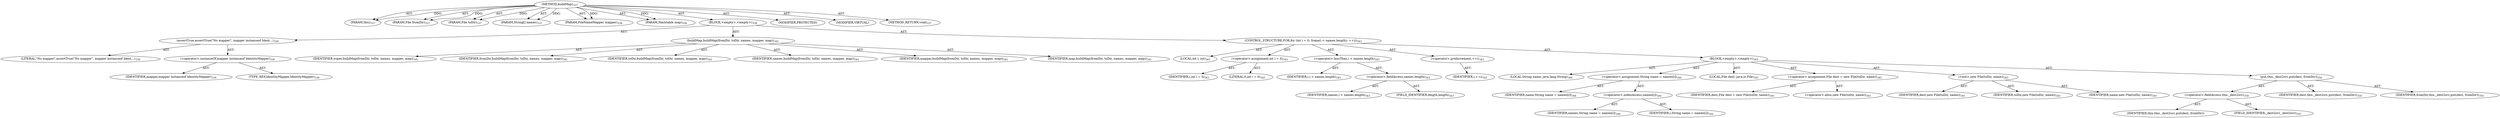digraph "buildMap" {  
"111669149709" [label = <(METHOD,buildMap)<SUB>337</SUB>> ]
"115964117020" [label = <(PARAM,this)<SUB>337</SUB>> ]
"115964117021" [label = <(PARAM,File fromDir)<SUB>337</SUB>> ]
"115964117022" [label = <(PARAM,File toDir)<SUB>337</SUB>> ]
"115964117023" [label = <(PARAM,String[] names)<SUB>337</SUB>> ]
"115964117024" [label = <(PARAM,FileNameMapper mapper)<SUB>338</SUB>> ]
"115964117025" [label = <(PARAM,Hashtable map)<SUB>338</SUB>> ]
"25769803805" [label = <(BLOCK,&lt;empty&gt;,&lt;empty&gt;)<SUB>338</SUB>> ]
"30064771239" [label = <(assertTrue,assertTrue(&quot;No mapper&quot;, mapper instanceof Ident...)<SUB>339</SUB>> ]
"90194313273" [label = <(LITERAL,&quot;No mapper&quot;,assertTrue(&quot;No mapper&quot;, mapper instanceof Ident...)<SUB>339</SUB>> ]
"30064771240" [label = <(&lt;operator&gt;.instanceOf,mapper instanceof IdentityMapper)<SUB>339</SUB>> ]
"68719476881" [label = <(IDENTIFIER,mapper,mapper instanceof IdentityMapper)<SUB>339</SUB>> ]
"180388626432" [label = <(TYPE_REF,IdentityMapper,IdentityMapper)<SUB>339</SUB>> ]
"30064771241" [label = <(buildMap,buildMap(fromDir, toDir, names, mapper, map))<SUB>341</SUB>> ]
"68719476882" [label = <(IDENTIFIER,super,buildMap(fromDir, toDir, names, mapper, map))<SUB>341</SUB>> ]
"68719476883" [label = <(IDENTIFIER,fromDir,buildMap(fromDir, toDir, names, mapper, map))<SUB>341</SUB>> ]
"68719476884" [label = <(IDENTIFIER,toDir,buildMap(fromDir, toDir, names, mapper, map))<SUB>341</SUB>> ]
"68719476885" [label = <(IDENTIFIER,names,buildMap(fromDir, toDir, names, mapper, map))<SUB>341</SUB>> ]
"68719476886" [label = <(IDENTIFIER,mapper,buildMap(fromDir, toDir, names, mapper, map))<SUB>341</SUB>> ]
"68719476887" [label = <(IDENTIFIER,map,buildMap(fromDir, toDir, names, mapper, map))<SUB>341</SUB>> ]
"47244640272" [label = <(CONTROL_STRUCTURE,FOR,for (int i = 0; Some(i &lt; names.length); ++i))<SUB>343</SUB>> ]
"94489280527" [label = <(LOCAL,int i: int)<SUB>343</SUB>> ]
"30064771242" [label = <(&lt;operator&gt;.assignment,int i = 0)<SUB>343</SUB>> ]
"68719476888" [label = <(IDENTIFIER,i,int i = 0)<SUB>343</SUB>> ]
"90194313274" [label = <(LITERAL,0,int i = 0)<SUB>343</SUB>> ]
"30064771243" [label = <(&lt;operator&gt;.lessThan,i &lt; names.length)<SUB>343</SUB>> ]
"68719476889" [label = <(IDENTIFIER,i,i &lt; names.length)<SUB>343</SUB>> ]
"30064771244" [label = <(&lt;operator&gt;.fieldAccess,names.length)<SUB>343</SUB>> ]
"68719476890" [label = <(IDENTIFIER,names,i &lt; names.length)<SUB>343</SUB>> ]
"55834574882" [label = <(FIELD_IDENTIFIER,length,length)<SUB>343</SUB>> ]
"30064771245" [label = <(&lt;operator&gt;.preIncrement,++i)<SUB>343</SUB>> ]
"68719476891" [label = <(IDENTIFIER,i,++i)<SUB>343</SUB>> ]
"25769803806" [label = <(BLOCK,&lt;empty&gt;,&lt;empty&gt;)<SUB>343</SUB>> ]
"94489280528" [label = <(LOCAL,String name: java.lang.String)<SUB>344</SUB>> ]
"30064771246" [label = <(&lt;operator&gt;.assignment,String name = names[i])<SUB>344</SUB>> ]
"68719476892" [label = <(IDENTIFIER,name,String name = names[i])<SUB>344</SUB>> ]
"30064771247" [label = <(&lt;operator&gt;.indexAccess,names[i])<SUB>344</SUB>> ]
"68719476893" [label = <(IDENTIFIER,names,String name = names[i])<SUB>344</SUB>> ]
"68719476894" [label = <(IDENTIFIER,i,String name = names[i])<SUB>344</SUB>> ]
"94489280529" [label = <(LOCAL,File dest: java.io.File)<SUB>345</SUB>> ]
"30064771248" [label = <(&lt;operator&gt;.assignment,File dest = new File(toDir, name))<SUB>345</SUB>> ]
"68719476895" [label = <(IDENTIFIER,dest,File dest = new File(toDir, name))<SUB>345</SUB>> ]
"30064771249" [label = <(&lt;operator&gt;.alloc,new File(toDir, name))<SUB>345</SUB>> ]
"30064771250" [label = <(&lt;init&gt;,new File(toDir, name))<SUB>345</SUB>> ]
"68719476896" [label = <(IDENTIFIER,dest,new File(toDir, name))<SUB>345</SUB>> ]
"68719476897" [label = <(IDENTIFIER,toDir,new File(toDir, name))<SUB>345</SUB>> ]
"68719476898" [label = <(IDENTIFIER,name,new File(toDir, name))<SUB>345</SUB>> ]
"30064771251" [label = <(put,this._dest2src.put(dest, fromDir))<SUB>350</SUB>> ]
"30064771252" [label = <(&lt;operator&gt;.fieldAccess,this._dest2src)<SUB>350</SUB>> ]
"68719476899" [label = <(IDENTIFIER,this,this._dest2src.put(dest, fromDir))> ]
"55834574883" [label = <(FIELD_IDENTIFIER,_dest2src,_dest2src)<SUB>350</SUB>> ]
"68719476900" [label = <(IDENTIFIER,dest,this._dest2src.put(dest, fromDir))<SUB>350</SUB>> ]
"68719476901" [label = <(IDENTIFIER,fromDir,this._dest2src.put(dest, fromDir))<SUB>350</SUB>> ]
"133143986204" [label = <(MODIFIER,PROTECTED)> ]
"133143986205" [label = <(MODIFIER,VIRTUAL)> ]
"128849018893" [label = <(METHOD_RETURN,void)<SUB>337</SUB>> ]
  "111669149709" -> "115964117020"  [ label = "AST: "] 
  "111669149709" -> "115964117021"  [ label = "AST: "] 
  "111669149709" -> "115964117022"  [ label = "AST: "] 
  "111669149709" -> "115964117023"  [ label = "AST: "] 
  "111669149709" -> "115964117024"  [ label = "AST: "] 
  "111669149709" -> "115964117025"  [ label = "AST: "] 
  "111669149709" -> "25769803805"  [ label = "AST: "] 
  "111669149709" -> "133143986204"  [ label = "AST: "] 
  "111669149709" -> "133143986205"  [ label = "AST: "] 
  "111669149709" -> "128849018893"  [ label = "AST: "] 
  "25769803805" -> "30064771239"  [ label = "AST: "] 
  "25769803805" -> "30064771241"  [ label = "AST: "] 
  "25769803805" -> "47244640272"  [ label = "AST: "] 
  "30064771239" -> "90194313273"  [ label = "AST: "] 
  "30064771239" -> "30064771240"  [ label = "AST: "] 
  "30064771240" -> "68719476881"  [ label = "AST: "] 
  "30064771240" -> "180388626432"  [ label = "AST: "] 
  "30064771241" -> "68719476882"  [ label = "AST: "] 
  "30064771241" -> "68719476883"  [ label = "AST: "] 
  "30064771241" -> "68719476884"  [ label = "AST: "] 
  "30064771241" -> "68719476885"  [ label = "AST: "] 
  "30064771241" -> "68719476886"  [ label = "AST: "] 
  "30064771241" -> "68719476887"  [ label = "AST: "] 
  "47244640272" -> "94489280527"  [ label = "AST: "] 
  "47244640272" -> "30064771242"  [ label = "AST: "] 
  "47244640272" -> "30064771243"  [ label = "AST: "] 
  "47244640272" -> "30064771245"  [ label = "AST: "] 
  "47244640272" -> "25769803806"  [ label = "AST: "] 
  "30064771242" -> "68719476888"  [ label = "AST: "] 
  "30064771242" -> "90194313274"  [ label = "AST: "] 
  "30064771243" -> "68719476889"  [ label = "AST: "] 
  "30064771243" -> "30064771244"  [ label = "AST: "] 
  "30064771244" -> "68719476890"  [ label = "AST: "] 
  "30064771244" -> "55834574882"  [ label = "AST: "] 
  "30064771245" -> "68719476891"  [ label = "AST: "] 
  "25769803806" -> "94489280528"  [ label = "AST: "] 
  "25769803806" -> "30064771246"  [ label = "AST: "] 
  "25769803806" -> "94489280529"  [ label = "AST: "] 
  "25769803806" -> "30064771248"  [ label = "AST: "] 
  "25769803806" -> "30064771250"  [ label = "AST: "] 
  "25769803806" -> "30064771251"  [ label = "AST: "] 
  "30064771246" -> "68719476892"  [ label = "AST: "] 
  "30064771246" -> "30064771247"  [ label = "AST: "] 
  "30064771247" -> "68719476893"  [ label = "AST: "] 
  "30064771247" -> "68719476894"  [ label = "AST: "] 
  "30064771248" -> "68719476895"  [ label = "AST: "] 
  "30064771248" -> "30064771249"  [ label = "AST: "] 
  "30064771250" -> "68719476896"  [ label = "AST: "] 
  "30064771250" -> "68719476897"  [ label = "AST: "] 
  "30064771250" -> "68719476898"  [ label = "AST: "] 
  "30064771251" -> "30064771252"  [ label = "AST: "] 
  "30064771251" -> "68719476900"  [ label = "AST: "] 
  "30064771251" -> "68719476901"  [ label = "AST: "] 
  "30064771252" -> "68719476899"  [ label = "AST: "] 
  "30064771252" -> "55834574883"  [ label = "AST: "] 
  "111669149709" -> "115964117020"  [ label = "DDG: "] 
  "111669149709" -> "115964117021"  [ label = "DDG: "] 
  "111669149709" -> "115964117022"  [ label = "DDG: "] 
  "111669149709" -> "115964117023"  [ label = "DDG: "] 
  "111669149709" -> "115964117024"  [ label = "DDG: "] 
  "111669149709" -> "115964117025"  [ label = "DDG: "] 
}
